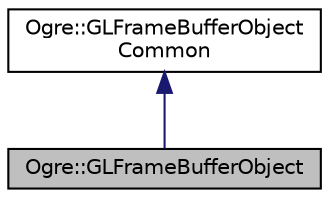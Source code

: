 digraph "Ogre::GLFrameBufferObject"
{
  bgcolor="transparent";
  edge [fontname="Helvetica",fontsize="10",labelfontname="Helvetica",labelfontsize="10"];
  node [fontname="Helvetica",fontsize="10",shape=record];
  Node0 [label="Ogre::GLFrameBufferObject",height=0.2,width=0.4,color="black", fillcolor="grey75", style="filled", fontcolor="black"];
  Node1 -> Node0 [dir="back",color="midnightblue",fontsize="10",style="solid",fontname="Helvetica"];
  Node1 [label="Ogre::GLFrameBufferObject\lCommon",height=0.2,width=0.4,color="black",URL="$class_ogre_1_1_g_l_frame_buffer_object_common.html",tooltip="Frame Buffer Object abstraction. "];
}
